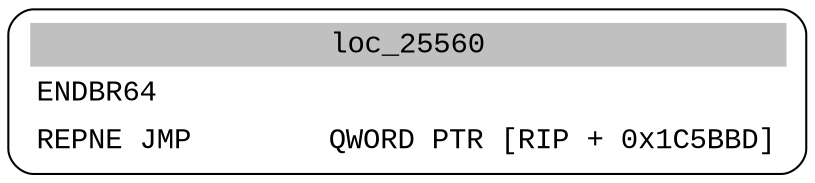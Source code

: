 digraph asm_graph {
1941 [
shape="Mrecord" fontname="Courier New"label =<<table border="0" cellborder="0" cellpadding="3"><tr><td align="center" colspan="2" bgcolor="grey">loc_25560</td></tr><tr><td align="left">ENDBR64    </td></tr><tr><td align="left">REPNE JMP        QWORD PTR [RIP + 0x1C5BBD]</td></tr></table>> ];
}